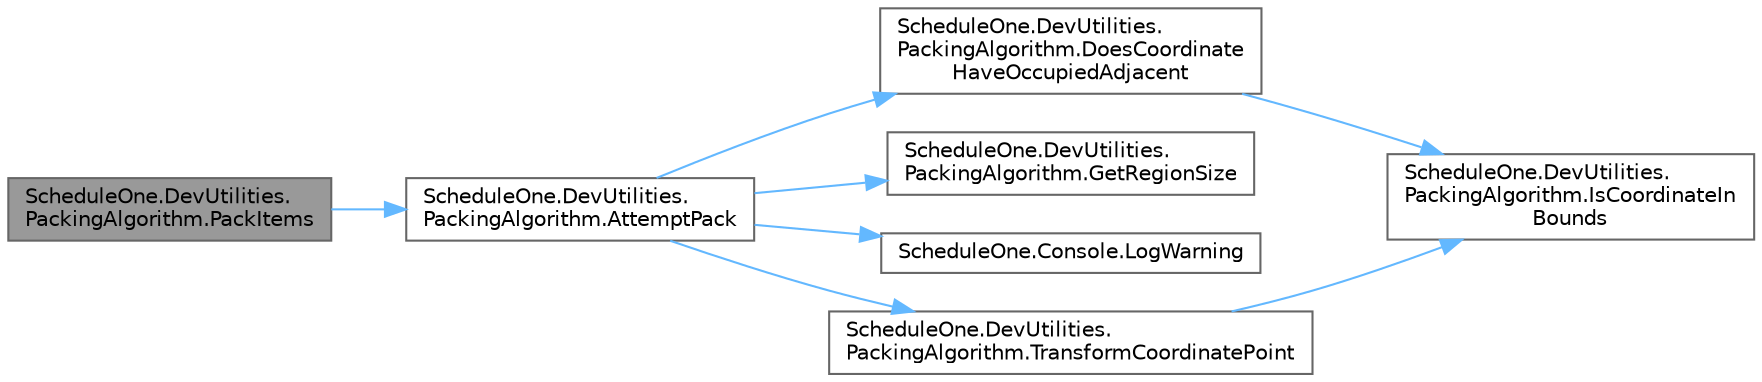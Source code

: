 digraph "ScheduleOne.DevUtilities.PackingAlgorithm.PackItems"
{
 // LATEX_PDF_SIZE
  bgcolor="transparent";
  edge [fontname=Helvetica,fontsize=10,labelfontname=Helvetica,labelfontsize=10];
  node [fontname=Helvetica,fontsize=10,shape=box,height=0.2,width=0.4];
  rankdir="LR";
  Node1 [id="Node000001",label="ScheduleOne.DevUtilities.\lPackingAlgorithm.PackItems",height=0.2,width=0.4,color="gray40", fillcolor="grey60", style="filled", fontcolor="black",tooltip=" "];
  Node1 -> Node2 [id="edge1_Node000001_Node000002",color="steelblue1",style="solid",tooltip=" "];
  Node2 [id="Node000002",label="ScheduleOne.DevUtilities.\lPackingAlgorithm.AttemptPack",height=0.2,width=0.4,color="grey40", fillcolor="white", style="filled",URL="$class_schedule_one_1_1_dev_utilities_1_1_packing_algorithm.html#a9ab726982f1170bf04105e96b4acce9d",tooltip=" "];
  Node2 -> Node3 [id="edge2_Node000002_Node000003",color="steelblue1",style="solid",tooltip=" "];
  Node3 [id="Node000003",label="ScheduleOne.DevUtilities.\lPackingAlgorithm.DoesCoordinate\lHaveOccupiedAdjacent",height=0.2,width=0.4,color="grey40", fillcolor="white", style="filled",URL="$class_schedule_one_1_1_dev_utilities_1_1_packing_algorithm.html#a46406137bdfed1f6bccb7d3721f5cc3b",tooltip=" "];
  Node3 -> Node4 [id="edge3_Node000003_Node000004",color="steelblue1",style="solid",tooltip=" "];
  Node4 [id="Node000004",label="ScheduleOne.DevUtilities.\lPackingAlgorithm.IsCoordinateIn\lBounds",height=0.2,width=0.4,color="grey40", fillcolor="white", style="filled",URL="$class_schedule_one_1_1_dev_utilities_1_1_packing_algorithm.html#a0e9a34cb66763a1f0370cc21ec9f5f6e",tooltip=" "];
  Node2 -> Node5 [id="edge4_Node000002_Node000005",color="steelblue1",style="solid",tooltip=" "];
  Node5 [id="Node000005",label="ScheduleOne.DevUtilities.\lPackingAlgorithm.GetRegionSize",height=0.2,width=0.4,color="grey40", fillcolor="white", style="filled",URL="$class_schedule_one_1_1_dev_utilities_1_1_packing_algorithm.html#af6f3402de74d0263cd5a44ff3531b774",tooltip=" "];
  Node2 -> Node6 [id="edge5_Node000002_Node000006",color="steelblue1",style="solid",tooltip=" "];
  Node6 [id="Node000006",label="ScheduleOne.Console.LogWarning",height=0.2,width=0.4,color="grey40", fillcolor="white", style="filled",URL="$class_schedule_one_1_1_console.html#a4af4a471d16b1029b44a8121bf41d45c",tooltip=" "];
  Node2 -> Node7 [id="edge6_Node000002_Node000007",color="steelblue1",style="solid",tooltip=" "];
  Node7 [id="Node000007",label="ScheduleOne.DevUtilities.\lPackingAlgorithm.TransformCoordinatePoint",height=0.2,width=0.4,color="grey40", fillcolor="white", style="filled",URL="$class_schedule_one_1_1_dev_utilities_1_1_packing_algorithm.html#ac01c23c6767f12f61a68be3a2bd0d11d",tooltip=" "];
  Node7 -> Node4 [id="edge7_Node000007_Node000004",color="steelblue1",style="solid",tooltip=" "];
}
